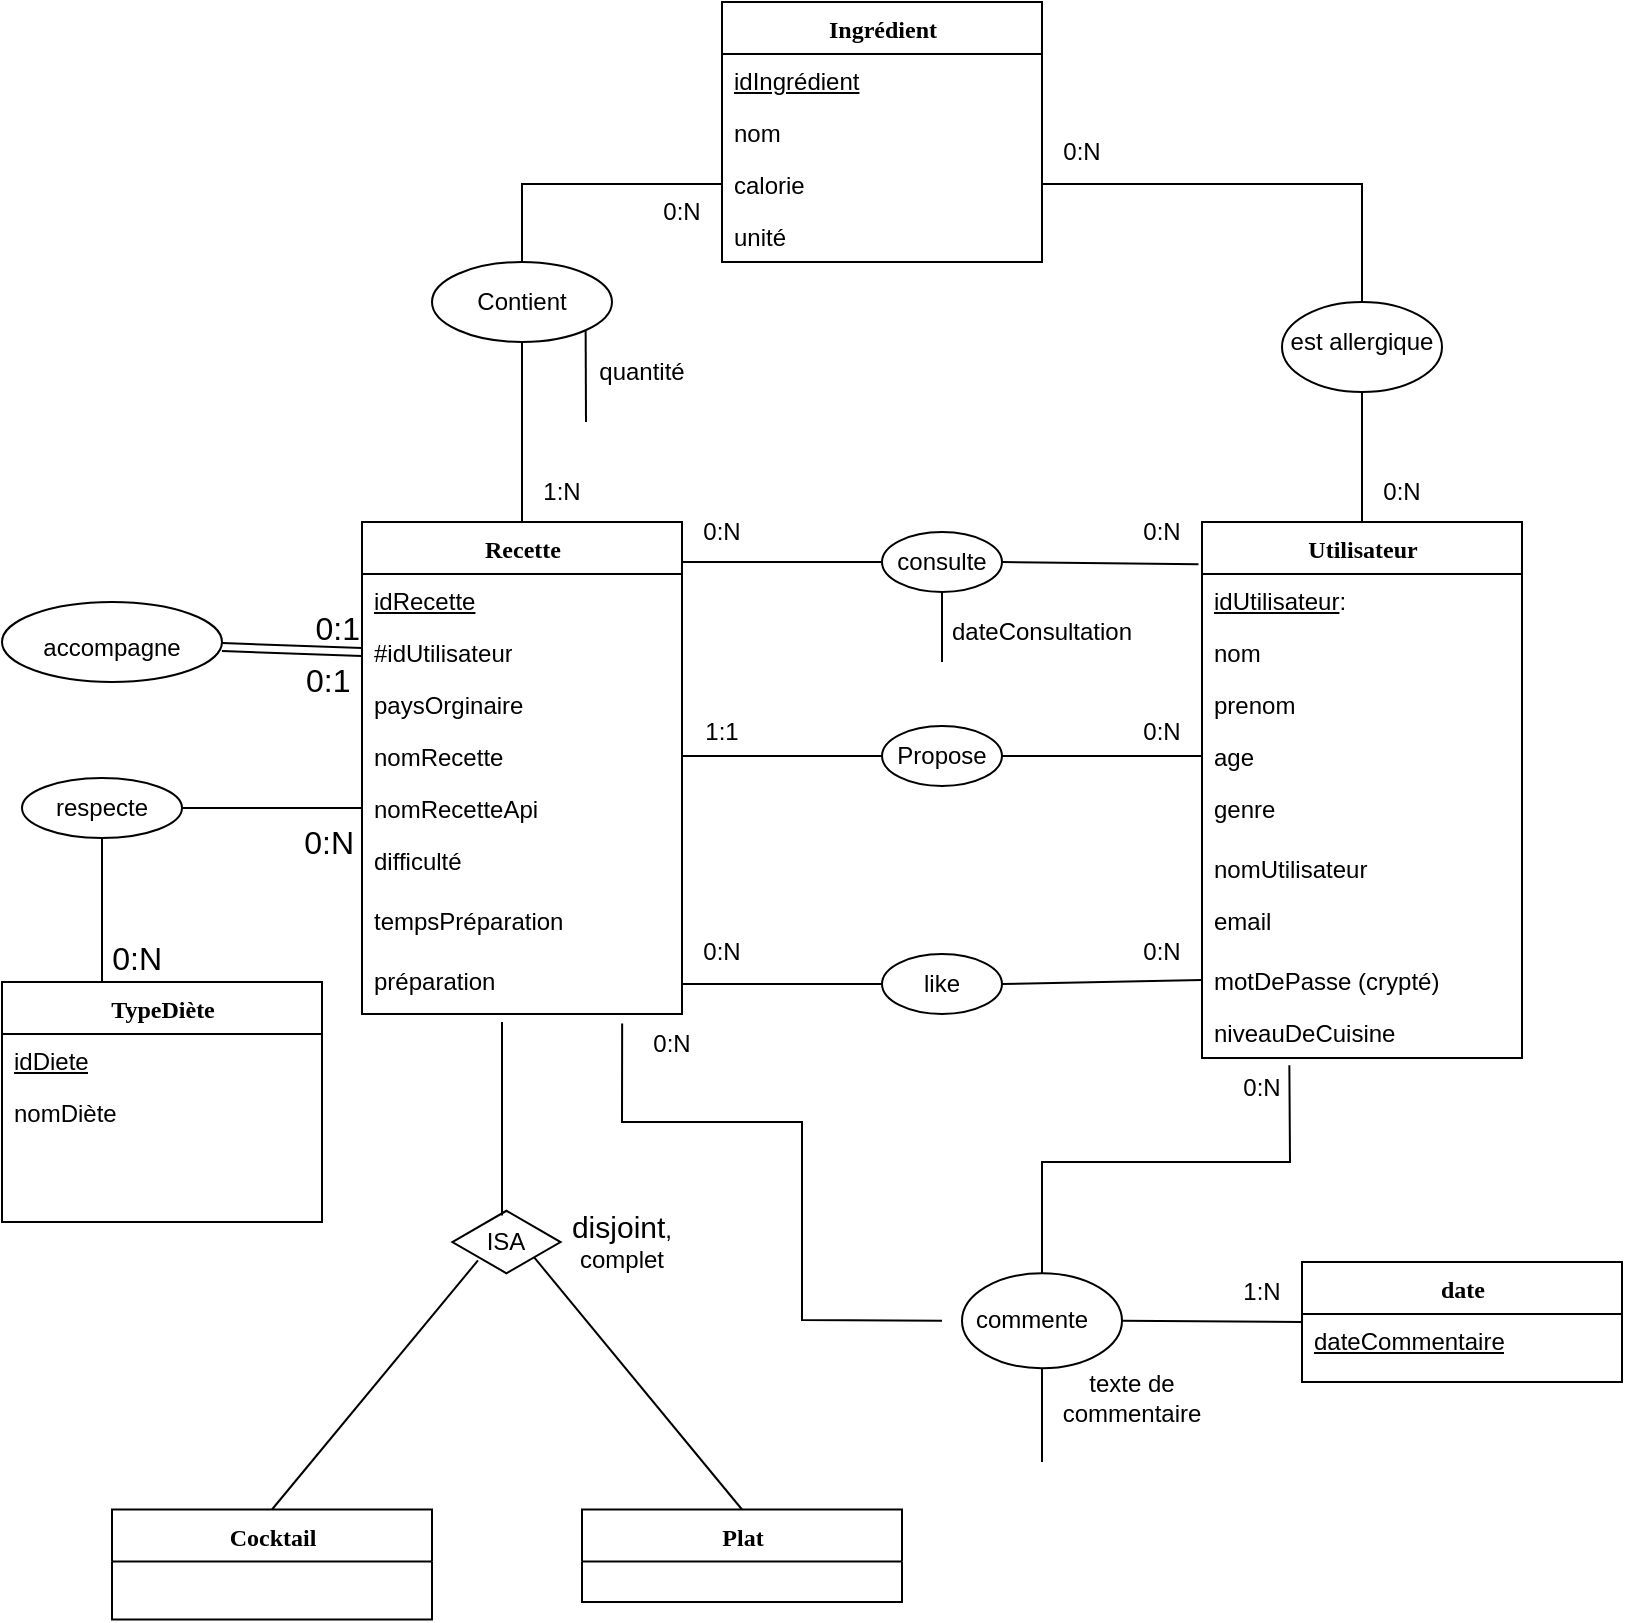 <mxfile version="16.0.0" type="google"><diagram id="2wQkqRGkGCan_m1PpQnx" name="Page-1"><mxGraphModel dx="1038" dy="528" grid="1" gridSize="10" guides="1" tooltips="1" connect="1" arrows="1" fold="1" page="1" pageScale="1" pageWidth="827" pageHeight="1169" math="0" shadow="0"><root><mxCell id="0"/><mxCell id="1" parent="0"/><mxCell id="FioFgu_N3CzUkI2M-K8L-1" value="Recette" style="swimlane;html=1;fontStyle=1;align=center;verticalAlign=top;childLayout=stackLayout;horizontal=1;startSize=26;horizontalStack=0;resizeParent=1;resizeLast=0;collapsible=1;marginBottom=0;swimlaneFillColor=#ffffff;rounded=0;shadow=0;comic=0;labelBackgroundColor=none;strokeWidth=1;fillColor=none;fontFamily=Verdana;fontSize=12" parent="1" vertex="1"><mxGeometry x="180" y="300" width="160" height="246" as="geometry"/></mxCell><mxCell id="FioFgu_N3CzUkI2M-K8L-2" value="&lt;u&gt;idRecette&lt;/u&gt;" style="text;html=1;strokeColor=none;fillColor=none;align=left;verticalAlign=top;spacingLeft=4;spacingRight=4;whiteSpace=wrap;overflow=hidden;rotatable=0;points=[[0,0.5],[1,0.5]];portConstraint=eastwest;" parent="FioFgu_N3CzUkI2M-K8L-1" vertex="1"><mxGeometry y="26" width="160" height="26" as="geometry"/></mxCell><mxCell id="FioFgu_N3CzUkI2M-K8L-3" value="#idUtilisateur" style="text;html=1;strokeColor=none;fillColor=none;align=left;verticalAlign=top;spacingLeft=4;spacingRight=4;whiteSpace=wrap;overflow=hidden;rotatable=0;points=[[0,0.5],[1,0.5]];portConstraint=eastwest;" parent="FioFgu_N3CzUkI2M-K8L-1" vertex="1"><mxGeometry y="52" width="160" height="26" as="geometry"/></mxCell><mxCell id="3vfVatX-FFSMrQOXid6D-4" value="paysOrginaire" style="text;html=1;strokeColor=none;fillColor=none;align=left;verticalAlign=top;spacingLeft=4;spacingRight=4;whiteSpace=wrap;overflow=hidden;rotatable=0;points=[[0,0.5],[1,0.5]];portConstraint=eastwest;" parent="FioFgu_N3CzUkI2M-K8L-1" vertex="1"><mxGeometry y="78" width="160" height="26" as="geometry"/></mxCell><mxCell id="FioFgu_N3CzUkI2M-K8L-4" value="nomRecette" style="text;html=1;strokeColor=none;fillColor=none;align=left;verticalAlign=top;spacingLeft=4;spacingRight=4;whiteSpace=wrap;overflow=hidden;rotatable=0;points=[[0,0.5],[1,0.5]];portConstraint=eastwest;" parent="FioFgu_N3CzUkI2M-K8L-1" vertex="1"><mxGeometry y="104" width="160" height="26" as="geometry"/></mxCell><mxCell id="z2pwsFVRnLZHsHHtDzFv-1" value="nomRecetteApi" style="text;html=1;strokeColor=none;fillColor=none;align=left;verticalAlign=top;spacingLeft=4;spacingRight=4;whiteSpace=wrap;overflow=hidden;rotatable=0;points=[[0,0.5],[1,0.5]];portConstraint=eastwest;" parent="FioFgu_N3CzUkI2M-K8L-1" vertex="1"><mxGeometry y="130" width="160" height="26" as="geometry"/></mxCell><mxCell id="FioFgu_N3CzUkI2M-K8L-9" value="difficulté" style="text;html=1;strokeColor=none;fillColor=none;align=left;verticalAlign=top;spacingLeft=4;spacingRight=4;whiteSpace=wrap;overflow=hidden;rotatable=0;points=[[0,0.5],[1,0.5]];portConstraint=eastwest;" parent="FioFgu_N3CzUkI2M-K8L-1" vertex="1"><mxGeometry y="156" width="160" height="30" as="geometry"/></mxCell><mxCell id="3vfVatX-FFSMrQOXid6D-5" value="tempsPréparation" style="text;html=1;strokeColor=none;fillColor=none;align=left;verticalAlign=top;spacingLeft=4;spacingRight=4;whiteSpace=wrap;overflow=hidden;rotatable=0;points=[[0,0.5],[1,0.5]];portConstraint=eastwest;" parent="FioFgu_N3CzUkI2M-K8L-1" vertex="1"><mxGeometry y="186" width="160" height="30" as="geometry"/></mxCell><mxCell id="3vfVatX-FFSMrQOXid6D-6" value="préparation" style="text;html=1;strokeColor=none;fillColor=none;align=left;verticalAlign=top;spacingLeft=4;spacingRight=4;whiteSpace=wrap;overflow=hidden;rotatable=0;points=[[0,0.5],[1,0.5]];portConstraint=eastwest;" parent="FioFgu_N3CzUkI2M-K8L-1" vertex="1"><mxGeometry y="216" width="160" height="30" as="geometry"/></mxCell><mxCell id="FioFgu_N3CzUkI2M-K8L-10" value="Ingrédient" style="swimlane;html=1;fontStyle=1;align=center;verticalAlign=top;childLayout=stackLayout;horizontal=1;startSize=26;horizontalStack=0;resizeParent=1;resizeLast=0;collapsible=1;marginBottom=0;swimlaneFillColor=#ffffff;rounded=0;shadow=0;comic=0;labelBackgroundColor=none;strokeWidth=1;fillColor=none;fontFamily=Verdana;fontSize=12" parent="1" vertex="1"><mxGeometry x="360" y="40" width="160" height="130" as="geometry"/></mxCell><mxCell id="FioFgu_N3CzUkI2M-K8L-11" value="&lt;u&gt;idIngrédient&lt;/u&gt;" style="text;html=1;strokeColor=none;fillColor=none;align=left;verticalAlign=top;spacingLeft=4;spacingRight=4;whiteSpace=wrap;overflow=hidden;rotatable=0;points=[[0,0.5],[1,0.5]];portConstraint=eastwest;" parent="FioFgu_N3CzUkI2M-K8L-10" vertex="1"><mxGeometry y="26" width="160" height="26" as="geometry"/></mxCell><mxCell id="3vfVatX-FFSMrQOXid6D-2" value="nom" style="text;html=1;strokeColor=none;fillColor=none;align=left;verticalAlign=top;spacingLeft=4;spacingRight=4;whiteSpace=wrap;overflow=hidden;rotatable=0;points=[[0,0.5],[1,0.5]];portConstraint=eastwest;" parent="FioFgu_N3CzUkI2M-K8L-10" vertex="1"><mxGeometry y="52" width="160" height="26" as="geometry"/></mxCell><mxCell id="FioFgu_N3CzUkI2M-K8L-12" value="calorie" style="text;html=1;strokeColor=none;fillColor=none;align=left;verticalAlign=top;spacingLeft=4;spacingRight=4;whiteSpace=wrap;overflow=hidden;rotatable=0;points=[[0,0.5],[1,0.5]];portConstraint=eastwest;" parent="FioFgu_N3CzUkI2M-K8L-10" vertex="1"><mxGeometry y="78" width="160" height="26" as="geometry"/></mxCell><mxCell id="FioFgu_N3CzUkI2M-K8L-218" value="unité" style="text;html=1;strokeColor=none;fillColor=none;align=left;verticalAlign=top;spacingLeft=4;spacingRight=4;whiteSpace=wrap;overflow=hidden;rotatable=0;points=[[0,0.5],[1,0.5]];portConstraint=eastwest;" parent="FioFgu_N3CzUkI2M-K8L-10" vertex="1"><mxGeometry y="104" width="160" height="26" as="geometry"/></mxCell><mxCell id="FioFgu_N3CzUkI2M-K8L-19" value="Cocktail" style="swimlane;html=1;fontStyle=1;align=center;verticalAlign=top;childLayout=stackLayout;horizontal=1;startSize=26;horizontalStack=0;resizeParent=1;resizeLast=0;collapsible=1;marginBottom=0;swimlaneFillColor=#ffffff;rounded=0;shadow=0;comic=0;labelBackgroundColor=none;strokeWidth=1;fillColor=none;fontFamily=Verdana;fontSize=12" parent="1" vertex="1"><mxGeometry x="55" y="793.75" width="160" height="55" as="geometry"/></mxCell><mxCell id="FioFgu_N3CzUkI2M-K8L-28" value="Plat" style="swimlane;html=1;fontStyle=1;align=center;verticalAlign=top;childLayout=stackLayout;horizontal=1;startSize=26;horizontalStack=0;resizeParent=1;resizeLast=0;collapsible=1;marginBottom=0;swimlaneFillColor=#ffffff;rounded=0;shadow=0;comic=0;labelBackgroundColor=none;strokeWidth=1;fillColor=none;fontFamily=Verdana;fontSize=12" parent="1" vertex="1"><mxGeometry x="290" y="793.75" width="160" height="46.25" as="geometry"/></mxCell><mxCell id="FioFgu_N3CzUkI2M-K8L-37" value="ISA" style="html=1;whiteSpace=wrap;aspect=fixed;shape=isoRectangle;" parent="1" vertex="1"><mxGeometry x="224.45" y="644.38" width="55.55" height="31.25" as="geometry"/></mxCell><mxCell id="FioFgu_N3CzUkI2M-K8L-41" value="" style="ellipse;whiteSpace=wrap;html=1;" parent="1" vertex="1"><mxGeometry x="215" y="170" width="90" height="40" as="geometry"/></mxCell><mxCell id="FioFgu_N3CzUkI2M-K8L-44" value="Contient" style="text;html=1;strokeColor=none;fillColor=none;align=center;verticalAlign=middle;whiteSpace=wrap;rounded=0;" parent="1" vertex="1"><mxGeometry x="240" y="180" width="40" height="20" as="geometry"/></mxCell><mxCell id="FioFgu_N3CzUkI2M-K8L-47" value="Utilisateur" style="swimlane;html=1;fontStyle=1;align=center;verticalAlign=top;childLayout=stackLayout;horizontal=1;startSize=26;horizontalStack=0;resizeParent=1;resizeLast=0;collapsible=1;marginBottom=0;swimlaneFillColor=#ffffff;rounded=0;shadow=0;comic=0;labelBackgroundColor=none;strokeWidth=1;fillColor=none;fontFamily=Verdana;fontSize=12" parent="1" vertex="1"><mxGeometry x="600" y="300" width="160" height="268" as="geometry"/></mxCell><mxCell id="FioFgu_N3CzUkI2M-K8L-48" value="&lt;u&gt;idUtilisateur&lt;/u&gt;: " style="text;html=1;strokeColor=none;fillColor=none;align=left;verticalAlign=top;spacingLeft=4;spacingRight=4;whiteSpace=wrap;overflow=hidden;rotatable=0;points=[[0,0.5],[1,0.5]];portConstraint=eastwest;" parent="FioFgu_N3CzUkI2M-K8L-47" vertex="1"><mxGeometry y="26" width="160" height="26" as="geometry"/></mxCell><mxCell id="FioFgu_N3CzUkI2M-K8L-49" value="nom" style="text;html=1;strokeColor=none;fillColor=none;align=left;verticalAlign=top;spacingLeft=4;spacingRight=4;whiteSpace=wrap;overflow=hidden;rotatable=0;points=[[0,0.5],[1,0.5]];portConstraint=eastwest;" parent="FioFgu_N3CzUkI2M-K8L-47" vertex="1"><mxGeometry y="52" width="160" height="26" as="geometry"/></mxCell><mxCell id="FioFgu_N3CzUkI2M-K8L-50" value="prenom" style="text;html=1;strokeColor=none;fillColor=none;align=left;verticalAlign=top;spacingLeft=4;spacingRight=4;whiteSpace=wrap;overflow=hidden;rotatable=0;points=[[0,0.5],[1,0.5]];portConstraint=eastwest;" parent="FioFgu_N3CzUkI2M-K8L-47" vertex="1"><mxGeometry y="78" width="160" height="26" as="geometry"/></mxCell><mxCell id="FioFgu_N3CzUkI2M-K8L-51" value="age" style="text;html=1;strokeColor=none;fillColor=none;align=left;verticalAlign=top;spacingLeft=4;spacingRight=4;whiteSpace=wrap;overflow=hidden;rotatable=0;points=[[0,0.5],[1,0.5]];portConstraint=eastwest;" parent="FioFgu_N3CzUkI2M-K8L-47" vertex="1"><mxGeometry y="104" width="160" height="26" as="geometry"/></mxCell><mxCell id="FioFgu_N3CzUkI2M-K8L-52" value="genre" style="text;html=1;strokeColor=none;fillColor=none;align=left;verticalAlign=top;spacingLeft=4;spacingRight=4;whiteSpace=wrap;overflow=hidden;rotatable=0;points=[[0,0.5],[1,0.5]];portConstraint=eastwest;" parent="FioFgu_N3CzUkI2M-K8L-47" vertex="1"><mxGeometry y="130" width="160" height="30" as="geometry"/></mxCell><mxCell id="FioFgu_N3CzUkI2M-K8L-205" value="nomUtilisateur" style="text;html=1;strokeColor=none;fillColor=none;align=left;verticalAlign=top;spacingLeft=4;spacingRight=4;whiteSpace=wrap;overflow=hidden;rotatable=0;points=[[0,0.5],[1,0.5]];portConstraint=eastwest;" parent="FioFgu_N3CzUkI2M-K8L-47" vertex="1"><mxGeometry y="160" width="160" height="26" as="geometry"/></mxCell><mxCell id="lYn9gBktTlDnoXQkH0W6-1" value="email" style="text;html=1;strokeColor=none;fillColor=none;align=left;verticalAlign=top;spacingLeft=4;spacingRight=4;whiteSpace=wrap;overflow=hidden;rotatable=0;points=[[0,0.5],[1,0.5]];portConstraint=eastwest;" parent="FioFgu_N3CzUkI2M-K8L-47" vertex="1"><mxGeometry y="186" width="160" height="30" as="geometry"/></mxCell><mxCell id="FioFgu_N3CzUkI2M-K8L-206" value="motDePasse (crypté)" style="text;html=1;strokeColor=none;fillColor=none;align=left;verticalAlign=top;spacingLeft=4;spacingRight=4;whiteSpace=wrap;overflow=hidden;rotatable=0;points=[[0,0.5],[1,0.5]];portConstraint=eastwest;" parent="FioFgu_N3CzUkI2M-K8L-47" vertex="1"><mxGeometry y="216" width="160" height="26" as="geometry"/></mxCell><mxCell id="FioFgu_N3CzUkI2M-K8L-215" value="niveauDeCuisine" style="text;html=1;strokeColor=none;fillColor=none;align=left;verticalAlign=top;spacingLeft=4;spacingRight=4;whiteSpace=wrap;overflow=hidden;rotatable=0;points=[[0,0.5],[1,0.5]];portConstraint=eastwest;" parent="FioFgu_N3CzUkI2M-K8L-47" vertex="1"><mxGeometry y="242" width="160" height="26" as="geometry"/></mxCell><mxCell id="FioFgu_N3CzUkI2M-K8L-65" value="" style="ellipse;whiteSpace=wrap;html=1;" parent="1" vertex="1"><mxGeometry x="440" y="402" width="60" height="30" as="geometry"/></mxCell><mxCell id="FioFgu_N3CzUkI2M-K8L-66" value="Propose" style="text;html=1;strokeColor=none;fillColor=none;align=center;verticalAlign=middle;whiteSpace=wrap;rounded=0;" parent="1" vertex="1"><mxGeometry x="450" y="407" width="40" height="20" as="geometry"/></mxCell><mxCell id="FioFgu_N3CzUkI2M-K8L-69" value="" style="ellipse;whiteSpace=wrap;html=1;" parent="1" vertex="1"><mxGeometry x="480" y="675.63" width="80" height="47.5" as="geometry"/></mxCell><mxCell id="FioFgu_N3CzUkI2M-K8L-70" value="commente" style="text;html=1;strokeColor=none;fillColor=none;align=center;verticalAlign=middle;whiteSpace=wrap;rounded=0;" parent="1" vertex="1"><mxGeometry x="470" y="689.38" width="90" height="20" as="geometry"/></mxCell><mxCell id="FioFgu_N3CzUkI2M-K8L-80" value="" style="ellipse;whiteSpace=wrap;html=1;" parent="1" vertex="1"><mxGeometry y="340" width="110" height="40" as="geometry"/></mxCell><mxCell id="FioFgu_N3CzUkI2M-K8L-81" value="&lt;div&gt;accompagne&lt;/div&gt;" style="text;html=1;strokeColor=none;fillColor=none;align=center;verticalAlign=middle;whiteSpace=wrap;rounded=0;" parent="1" vertex="1"><mxGeometry y="340" width="110" height="45" as="geometry"/></mxCell><mxCell id="FioFgu_N3CzUkI2M-K8L-88" value="" style="ellipse;whiteSpace=wrap;html=1;" parent="1" vertex="1"><mxGeometry x="640" y="190" width="80" height="45" as="geometry"/></mxCell><mxCell id="FioFgu_N3CzUkI2M-K8L-89" value="est allergique" style="text;html=1;strokeColor=none;fillColor=none;align=center;verticalAlign=middle;whiteSpace=wrap;rounded=0;" parent="1" vertex="1"><mxGeometry x="630" y="200" width="100" height="20" as="geometry"/></mxCell><mxCell id="FioFgu_N3CzUkI2M-K8L-91" value="TypeDiète" style="swimlane;html=1;fontStyle=1;align=center;verticalAlign=top;childLayout=stackLayout;horizontal=1;startSize=26;horizontalStack=0;resizeParent=1;resizeLast=0;collapsible=1;marginBottom=0;swimlaneFillColor=#ffffff;rounded=0;shadow=0;comic=0;labelBackgroundColor=none;strokeWidth=1;fillColor=none;fontFamily=Verdana;fontSize=12" parent="1" vertex="1"><mxGeometry y="530" width="160" height="120" as="geometry"/></mxCell><mxCell id="FioFgu_N3CzUkI2M-K8L-93" value="&lt;u&gt;idDiete&lt;/u&gt;" style="text;html=1;strokeColor=none;fillColor=none;align=left;verticalAlign=top;spacingLeft=4;spacingRight=4;whiteSpace=wrap;overflow=hidden;rotatable=0;points=[[0,0.5],[1,0.5]];portConstraint=eastwest;" parent="FioFgu_N3CzUkI2M-K8L-91" vertex="1"><mxGeometry y="26" width="160" height="26" as="geometry"/></mxCell><mxCell id="FioFgu_N3CzUkI2M-K8L-94" value="nomDiète" style="text;html=1;strokeColor=none;fillColor=none;align=left;verticalAlign=top;spacingLeft=4;spacingRight=4;whiteSpace=wrap;overflow=hidden;rotatable=0;points=[[0,0.5],[1,0.5]];portConstraint=eastwest;" parent="FioFgu_N3CzUkI2M-K8L-91" vertex="1"><mxGeometry y="52" width="160" height="26" as="geometry"/></mxCell><mxCell id="FioFgu_N3CzUkI2M-K8L-103" value="" style="ellipse;whiteSpace=wrap;html=1;" parent="1" vertex="1"><mxGeometry x="10" y="428" width="80" height="30" as="geometry"/></mxCell><mxCell id="FioFgu_N3CzUkI2M-K8L-104" value="&lt;div&gt;respecte&lt;br&gt;&lt;/div&gt;" style="text;html=1;strokeColor=none;fillColor=none;align=center;verticalAlign=middle;whiteSpace=wrap;rounded=0;" parent="1" vertex="1"><mxGeometry x="30" y="433" width="40" height="20" as="geometry"/></mxCell><mxCell id="FioFgu_N3CzUkI2M-K8L-107" value="date" style="swimlane;html=1;fontStyle=1;align=center;verticalAlign=top;childLayout=stackLayout;horizontal=1;startSize=26;horizontalStack=0;resizeParent=1;resizeLast=0;collapsible=1;marginBottom=0;swimlaneFillColor=#ffffff;rounded=0;shadow=0;comic=0;labelBackgroundColor=none;strokeWidth=1;fillColor=none;fontFamily=Verdana;fontSize=12" parent="1" vertex="1"><mxGeometry x="650" y="670" width="160" height="60" as="geometry"/></mxCell><mxCell id="3vfVatX-FFSMrQOXid6D-3" value="&lt;u&gt;dateCommentaire&lt;/u&gt;" style="text;html=1;strokeColor=none;fillColor=none;align=left;verticalAlign=top;spacingLeft=4;spacingRight=4;whiteSpace=wrap;overflow=hidden;rotatable=0;points=[[0,0.5],[1,0.5]];portConstraint=eastwest;" parent="FioFgu_N3CzUkI2M-K8L-107" vertex="1"><mxGeometry y="26" width="160" height="26" as="geometry"/></mxCell><mxCell id="FioFgu_N3CzUkI2M-K8L-117" value="texte de commentaire" style="text;html=1;strokeColor=none;fillColor=none;align=center;verticalAlign=middle;whiteSpace=wrap;rounded=0;" parent="1" vertex="1"><mxGeometry x="520" y="727.5" width="90" height="20" as="geometry"/></mxCell><mxCell id="FioFgu_N3CzUkI2M-K8L-118" value="" style="ellipse;whiteSpace=wrap;html=1;" parent="1" vertex="1"><mxGeometry x="440" y="305" width="60" height="30" as="geometry"/></mxCell><mxCell id="FioFgu_N3CzUkI2M-K8L-119" value="consulte" style="text;html=1;strokeColor=none;fillColor=none;align=center;verticalAlign=middle;whiteSpace=wrap;rounded=0;" parent="1" vertex="1"><mxGeometry x="450" y="310" width="40" height="20" as="geometry"/></mxCell><mxCell id="FioFgu_N3CzUkI2M-K8L-128" value="" style="ellipse;whiteSpace=wrap;html=1;" parent="1" vertex="1"><mxGeometry x="440" y="516" width="60" height="30" as="geometry"/></mxCell><mxCell id="FioFgu_N3CzUkI2M-K8L-129" value="like" style="text;html=1;strokeColor=none;fillColor=none;align=center;verticalAlign=middle;whiteSpace=wrap;rounded=0;" parent="1" vertex="1"><mxGeometry x="450" y="521" width="40" height="20" as="geometry"/></mxCell><mxCell id="FioFgu_N3CzUkI2M-K8L-166" value="" style="endArrow=none;html=1;rounded=0;fontSize=16;entryX=0;entryY=0.5;entryDx=0;entryDy=0;exitX=1;exitY=0.5;exitDx=0;exitDy=0;" parent="1" source="FioFgu_N3CzUkI2M-K8L-103" edge="1" target="z2pwsFVRnLZHsHHtDzFv-1"><mxGeometry relative="1" as="geometry"><mxPoint x="-70" y="540" as="sourcePoint"/><mxPoint x="180" y="417.0" as="targetPoint"/></mxGeometry></mxCell><mxCell id="FioFgu_N3CzUkI2M-K8L-167" value="0:N" style="resizable=0;html=1;align=right;verticalAlign=bottom;fontSize=16;" parent="FioFgu_N3CzUkI2M-K8L-166" connectable="0" vertex="1"><mxGeometry x="1" relative="1" as="geometry"><mxPoint x="-4" y="28" as="offset"/></mxGeometry></mxCell><mxCell id="FioFgu_N3CzUkI2M-K8L-168" value="" style="shape=link;html=1;rounded=0;fontSize=16;exitX=1;exitY=0.5;exitDx=0;exitDy=0;entryX=0;entryY=0.5;entryDx=0;entryDy=0;" parent="1" source="FioFgu_N3CzUkI2M-K8L-81" target="FioFgu_N3CzUkI2M-K8L-3" edge="1"><mxGeometry relative="1" as="geometry"><mxPoint x="-130" y="610" as="sourcePoint"/><mxPoint x="80" y="584" as="targetPoint"/></mxGeometry></mxCell><mxCell id="FioFgu_N3CzUkI2M-K8L-169" value="0:1" style="resizable=0;html=1;align=left;verticalAlign=bottom;fontSize=16;" parent="FioFgu_N3CzUkI2M-K8L-168" connectable="0" vertex="1"><mxGeometry x="-1" relative="1" as="geometry"><mxPoint x="40" y="28" as="offset"/></mxGeometry></mxCell><mxCell id="FioFgu_N3CzUkI2M-K8L-170" value="0:1" style="resizable=0;html=1;align=right;verticalAlign=bottom;fontSize=16;" parent="FioFgu_N3CzUkI2M-K8L-168" connectable="0" vertex="1"><mxGeometry x="1" relative="1" as="geometry"/></mxCell><mxCell id="FioFgu_N3CzUkI2M-K8L-172" value="" style="endArrow=none;html=1;rounded=0;fontSize=16;exitX=0.5;exitY=1;exitDx=0;exitDy=0;" parent="1" source="FioFgu_N3CzUkI2M-K8L-103" edge="1"><mxGeometry relative="1" as="geometry"><mxPoint x="-140" y="635" as="sourcePoint"/><mxPoint x="50" y="530" as="targetPoint"/></mxGeometry></mxCell><mxCell id="FioFgu_N3CzUkI2M-K8L-173" value="0:N" style="resizable=0;html=1;align=right;verticalAlign=bottom;fontSize=16;" parent="FioFgu_N3CzUkI2M-K8L-172" connectable="0" vertex="1"><mxGeometry x="1" relative="1" as="geometry"><mxPoint x="30" y="-1" as="offset"/></mxGeometry></mxCell><mxCell id="FioFgu_N3CzUkI2M-K8L-204" value="&lt;font style=&quot;font-size: 15px&quot;&gt;disjoint&lt;/font&gt;, complet" style="text;html=1;strokeColor=none;fillColor=none;align=center;verticalAlign=middle;whiteSpace=wrap;rounded=0;" parent="1" vertex="1"><mxGeometry x="280" y="650" width="60" height="20" as="geometry"/></mxCell><mxCell id="buvVw2Ck5bevK_G8EC3U-4" value="" style="endArrow=none;html=1;rounded=0;entryX=0.5;entryY=1;entryDx=0;entryDy=0;exitX=0.5;exitY=0;exitDx=0;exitDy=0;" edge="1" parent="1" source="FioFgu_N3CzUkI2M-K8L-1" target="FioFgu_N3CzUkI2M-K8L-41"><mxGeometry width="50" height="50" relative="1" as="geometry"><mxPoint x="440" y="200" as="sourcePoint"/><mxPoint x="490" y="150" as="targetPoint"/><Array as="points"/></mxGeometry></mxCell><mxCell id="buvVw2Ck5bevK_G8EC3U-5" value="" style="endArrow=none;html=1;rounded=0;entryX=0;entryY=0.5;entryDx=0;entryDy=0;exitX=0.5;exitY=0;exitDx=0;exitDy=0;" edge="1" parent="1" source="FioFgu_N3CzUkI2M-K8L-41" target="FioFgu_N3CzUkI2M-K8L-12"><mxGeometry width="50" height="50" relative="1" as="geometry"><mxPoint x="440" y="200" as="sourcePoint"/><mxPoint x="490" y="150" as="targetPoint"/><Array as="points"><mxPoint x="260" y="131"/></Array></mxGeometry></mxCell><mxCell id="buvVw2Ck5bevK_G8EC3U-6" value="" style="endArrow=none;html=1;rounded=0;entryX=1;entryY=0.5;entryDx=0;entryDy=0;exitX=0.5;exitY=0;exitDx=0;exitDy=0;" edge="1" parent="1" source="FioFgu_N3CzUkI2M-K8L-88" target="FioFgu_N3CzUkI2M-K8L-12"><mxGeometry width="50" height="50" relative="1" as="geometry"><mxPoint x="440" y="200" as="sourcePoint"/><mxPoint x="490" y="150" as="targetPoint"/><Array as="points"><mxPoint x="680" y="131"/></Array></mxGeometry></mxCell><mxCell id="buvVw2Ck5bevK_G8EC3U-7" value="" style="endArrow=none;html=1;rounded=0;entryX=0.5;entryY=1;entryDx=0;entryDy=0;exitX=0.5;exitY=0;exitDx=0;exitDy=0;" edge="1" parent="1" source="FioFgu_N3CzUkI2M-K8L-47" target="FioFgu_N3CzUkI2M-K8L-88"><mxGeometry width="50" height="50" relative="1" as="geometry"><mxPoint x="440" y="300" as="sourcePoint"/><mxPoint x="490" y="250" as="targetPoint"/></mxGeometry></mxCell><mxCell id="buvVw2Ck5bevK_G8EC3U-8" value="" style="endArrow=none;html=1;rounded=0;entryX=0;entryY=0.5;entryDx=0;entryDy=0;" edge="1" parent="1" target="FioFgu_N3CzUkI2M-K8L-118"><mxGeometry width="50" height="50" relative="1" as="geometry"><mxPoint x="340" y="320" as="sourcePoint"/><mxPoint x="490" y="250" as="targetPoint"/></mxGeometry></mxCell><mxCell id="buvVw2Ck5bevK_G8EC3U-9" value="" style="endArrow=none;html=1;rounded=0;exitX=1;exitY=0.5;exitDx=0;exitDy=0;entryX=-0.011;entryY=0.079;entryDx=0;entryDy=0;entryPerimeter=0;" edge="1" parent="1" source="FioFgu_N3CzUkI2M-K8L-118" target="FioFgu_N3CzUkI2M-K8L-47"><mxGeometry width="50" height="50" relative="1" as="geometry"><mxPoint x="440" y="300" as="sourcePoint"/><mxPoint x="570" y="350" as="targetPoint"/></mxGeometry></mxCell><mxCell id="buvVw2Ck5bevK_G8EC3U-10" value="" style="endArrow=none;html=1;rounded=0;exitX=1;exitY=0.5;exitDx=0;exitDy=0;entryX=0;entryY=0.5;entryDx=0;entryDy=0;" edge="1" parent="1" source="FioFgu_N3CzUkI2M-K8L-4" target="FioFgu_N3CzUkI2M-K8L-65"><mxGeometry width="50" height="50" relative="1" as="geometry"><mxPoint x="440" y="300" as="sourcePoint"/><mxPoint x="490" y="250" as="targetPoint"/></mxGeometry></mxCell><mxCell id="buvVw2Ck5bevK_G8EC3U-11" value="" style="endArrow=none;html=1;rounded=0;exitX=1;exitY=0.5;exitDx=0;exitDy=0;entryX=0;entryY=0.5;entryDx=0;entryDy=0;" edge="1" parent="1" source="FioFgu_N3CzUkI2M-K8L-65" target="FioFgu_N3CzUkI2M-K8L-51"><mxGeometry width="50" height="50" relative="1" as="geometry"><mxPoint x="440" y="300" as="sourcePoint"/><mxPoint x="490" y="250" as="targetPoint"/></mxGeometry></mxCell><mxCell id="buvVw2Ck5bevK_G8EC3U-12" value="" style="endArrow=none;html=1;rounded=0;exitX=1;exitY=0.5;exitDx=0;exitDy=0;entryX=0;entryY=0.5;entryDx=0;entryDy=0;" edge="1" parent="1" source="3vfVatX-FFSMrQOXid6D-6" target="FioFgu_N3CzUkI2M-K8L-128"><mxGeometry width="50" height="50" relative="1" as="geometry"><mxPoint x="440" y="500" as="sourcePoint"/><mxPoint x="490" y="450" as="targetPoint"/><Array as="points"/></mxGeometry></mxCell><mxCell id="buvVw2Ck5bevK_G8EC3U-13" value="" style="endArrow=none;html=1;rounded=0;exitX=1;exitY=0.5;exitDx=0;exitDy=0;entryX=0;entryY=0.5;entryDx=0;entryDy=0;" edge="1" parent="1" source="FioFgu_N3CzUkI2M-K8L-128" target="FioFgu_N3CzUkI2M-K8L-206"><mxGeometry width="50" height="50" relative="1" as="geometry"><mxPoint x="440" y="500" as="sourcePoint"/><mxPoint x="490" y="450" as="targetPoint"/></mxGeometry></mxCell><mxCell id="buvVw2Ck5bevK_G8EC3U-14" value="" style="endArrow=none;html=1;rounded=0;entryX=1;entryY=1;entryDx=0;entryDy=0;" edge="1" parent="1" target="FioFgu_N3CzUkI2M-K8L-41"><mxGeometry width="50" height="50" relative="1" as="geometry"><mxPoint x="292" y="250" as="sourcePoint"/><mxPoint x="490" y="250" as="targetPoint"/></mxGeometry></mxCell><mxCell id="buvVw2Ck5bevK_G8EC3U-15" value="quantité" style="text;html=1;strokeColor=none;fillColor=none;align=center;verticalAlign=middle;whiteSpace=wrap;rounded=0;" vertex="1" parent="1"><mxGeometry x="290" y="210" width="60" height="30" as="geometry"/></mxCell><mxCell id="buvVw2Ck5bevK_G8EC3U-19" value="" style="endArrow=none;html=1;rounded=0;entryX=0.244;entryY=0.794;entryDx=0;entryDy=0;entryPerimeter=0;exitX=0.5;exitY=0;exitDx=0;exitDy=0;" edge="1" parent="1" source="FioFgu_N3CzUkI2M-K8L-19" target="FioFgu_N3CzUkI2M-K8L-37"><mxGeometry width="50" height="50" relative="1" as="geometry"><mxPoint x="100" y="620" as="sourcePoint"/><mxPoint x="150" y="570" as="targetPoint"/></mxGeometry></mxCell><mxCell id="buvVw2Ck5bevK_G8EC3U-20" value="" style="endArrow=none;html=1;rounded=0;exitX=0.5;exitY=0;exitDx=0;exitDy=0;entryX=0.748;entryY=0.743;entryDx=0;entryDy=0;entryPerimeter=0;" edge="1" parent="1" source="FioFgu_N3CzUkI2M-K8L-28" target="FioFgu_N3CzUkI2M-K8L-37"><mxGeometry width="50" height="50" relative="1" as="geometry"><mxPoint x="100" y="620" as="sourcePoint"/><mxPoint x="270" y="680" as="targetPoint"/></mxGeometry></mxCell><mxCell id="buvVw2Ck5bevK_G8EC3U-21" value="" style="endArrow=none;html=1;rounded=0;exitX=0.46;exitY=0.077;exitDx=0;exitDy=0;exitPerimeter=0;" edge="1" parent="1" source="FioFgu_N3CzUkI2M-K8L-37"><mxGeometry width="50" height="50" relative="1" as="geometry"><mxPoint x="100" y="620" as="sourcePoint"/><mxPoint x="250" y="550" as="targetPoint"/></mxGeometry></mxCell><mxCell id="buvVw2Ck5bevK_G8EC3U-22" value="" style="endArrow=none;html=1;rounded=0;entryX=0.5;entryY=1;entryDx=0;entryDy=0;" edge="1" parent="1" target="FioFgu_N3CzUkI2M-K8L-118"><mxGeometry width="50" height="50" relative="1" as="geometry"><mxPoint x="470" y="370" as="sourcePoint"/><mxPoint x="560" y="370" as="targetPoint"/></mxGeometry></mxCell><mxCell id="buvVw2Ck5bevK_G8EC3U-23" value="dateConsultation" style="text;html=1;strokeColor=none;fillColor=none;align=center;verticalAlign=middle;whiteSpace=wrap;rounded=0;" vertex="1" parent="1"><mxGeometry x="490" y="340" width="60" height="30" as="geometry"/></mxCell><mxCell id="buvVw2Ck5bevK_G8EC3U-30" value="1:N" style="text;html=1;strokeColor=none;fillColor=none;align=center;verticalAlign=middle;whiteSpace=wrap;rounded=0;" vertex="1" parent="1"><mxGeometry x="250" y="270" width="60" height="30" as="geometry"/></mxCell><mxCell id="buvVw2Ck5bevK_G8EC3U-31" value="0:N" style="text;html=1;strokeColor=none;fillColor=none;align=center;verticalAlign=middle;whiteSpace=wrap;rounded=0;" vertex="1" parent="1"><mxGeometry x="310" y="130" width="60" height="30" as="geometry"/></mxCell><mxCell id="buvVw2Ck5bevK_G8EC3U-32" value="0:N" style="text;html=1;strokeColor=none;fillColor=none;align=center;verticalAlign=middle;whiteSpace=wrap;rounded=0;" vertex="1" parent="1"><mxGeometry x="510" y="100" width="60" height="30" as="geometry"/></mxCell><mxCell id="buvVw2Ck5bevK_G8EC3U-33" value="0:N" style="text;html=1;strokeColor=none;fillColor=none;align=center;verticalAlign=middle;whiteSpace=wrap;rounded=0;" vertex="1" parent="1"><mxGeometry x="670" y="270" width="60" height="30" as="geometry"/></mxCell><mxCell id="buvVw2Ck5bevK_G8EC3U-34" value="0:N" style="text;html=1;strokeColor=none;fillColor=none;align=center;verticalAlign=middle;whiteSpace=wrap;rounded=0;" vertex="1" parent="1"><mxGeometry x="330" y="290" width="60" height="30" as="geometry"/></mxCell><mxCell id="buvVw2Ck5bevK_G8EC3U-35" value="0:N" style="text;html=1;strokeColor=none;fillColor=none;align=center;verticalAlign=middle;whiteSpace=wrap;rounded=0;" vertex="1" parent="1"><mxGeometry x="550" y="290" width="60" height="30" as="geometry"/></mxCell><mxCell id="buvVw2Ck5bevK_G8EC3U-36" value="1:1" style="text;html=1;strokeColor=none;fillColor=none;align=center;verticalAlign=middle;whiteSpace=wrap;rounded=0;" vertex="1" parent="1"><mxGeometry x="330" y="390" width="60" height="30" as="geometry"/></mxCell><mxCell id="buvVw2Ck5bevK_G8EC3U-37" value="0:N" style="text;html=1;strokeColor=none;fillColor=none;align=center;verticalAlign=middle;whiteSpace=wrap;rounded=0;" vertex="1" parent="1"><mxGeometry x="550" y="390" width="60" height="30" as="geometry"/></mxCell><mxCell id="buvVw2Ck5bevK_G8EC3U-38" value="0:N" style="text;html=1;strokeColor=none;fillColor=none;align=center;verticalAlign=middle;whiteSpace=wrap;rounded=0;" vertex="1" parent="1"><mxGeometry x="330" y="500" width="60" height="30" as="geometry"/></mxCell><mxCell id="buvVw2Ck5bevK_G8EC3U-40" value="0:N" style="text;html=1;strokeColor=none;fillColor=none;align=center;verticalAlign=middle;whiteSpace=wrap;rounded=0;" vertex="1" parent="1"><mxGeometry x="550" y="500" width="60" height="30" as="geometry"/></mxCell><mxCell id="buvVw2Ck5bevK_G8EC3U-43" value="" style="endArrow=none;html=1;rounded=0;entryX=0.813;entryY=1.16;entryDx=0;entryDy=0;entryPerimeter=0;exitX=0;exitY=0.5;exitDx=0;exitDy=0;" edge="1" parent="1" source="FioFgu_N3CzUkI2M-K8L-70" target="3vfVatX-FFSMrQOXid6D-6"><mxGeometry width="50" height="50" relative="1" as="geometry"><mxPoint x="280" y="820" as="sourcePoint"/><mxPoint x="330" y="770" as="targetPoint"/><Array as="points"><mxPoint x="400" y="699"/><mxPoint x="400" y="600"/><mxPoint x="310" y="600"/></Array></mxGeometry></mxCell><mxCell id="buvVw2Ck5bevK_G8EC3U-44" value="" style="endArrow=none;html=1;rounded=0;entryX=0.273;entryY=1.138;entryDx=0;entryDy=0;entryPerimeter=0;exitX=0.5;exitY=0;exitDx=0;exitDy=0;" edge="1" parent="1" source="FioFgu_N3CzUkI2M-K8L-69" target="FioFgu_N3CzUkI2M-K8L-215"><mxGeometry width="50" height="50" relative="1" as="geometry"><mxPoint x="280" y="820" as="sourcePoint"/><mxPoint x="330" y="770" as="targetPoint"/><Array as="points"><mxPoint x="520" y="620"/><mxPoint x="644" y="620"/></Array></mxGeometry></mxCell><mxCell id="buvVw2Ck5bevK_G8EC3U-45" value="0:N" style="text;html=1;strokeColor=none;fillColor=none;align=center;verticalAlign=middle;whiteSpace=wrap;rounded=0;" vertex="1" parent="1"><mxGeometry x="600" y="568" width="60" height="30" as="geometry"/></mxCell><mxCell id="buvVw2Ck5bevK_G8EC3U-46" value="0:N" style="text;html=1;strokeColor=none;fillColor=none;align=center;verticalAlign=middle;whiteSpace=wrap;rounded=0;" vertex="1" parent="1"><mxGeometry x="305" y="546" width="60" height="30" as="geometry"/></mxCell><mxCell id="buvVw2Ck5bevK_G8EC3U-47" value="" style="endArrow=none;html=1;rounded=0;entryX=0.5;entryY=1;entryDx=0;entryDy=0;" edge="1" parent="1" target="FioFgu_N3CzUkI2M-K8L-69"><mxGeometry width="50" height="50" relative="1" as="geometry"><mxPoint x="520" y="770" as="sourcePoint"/><mxPoint x="330" y="570" as="targetPoint"/></mxGeometry></mxCell><mxCell id="buvVw2Ck5bevK_G8EC3U-48" value="" style="endArrow=none;html=1;rounded=0;exitX=1;exitY=0.5;exitDx=0;exitDy=0;entryX=0;entryY=0.5;entryDx=0;entryDy=0;" edge="1" parent="1" source="FioFgu_N3CzUkI2M-K8L-70" target="FioFgu_N3CzUkI2M-K8L-107"><mxGeometry width="50" height="50" relative="1" as="geometry"><mxPoint x="570" y="699" as="sourcePoint"/><mxPoint x="330" y="570" as="targetPoint"/><Array as="points"/></mxGeometry></mxCell><mxCell id="buvVw2Ck5bevK_G8EC3U-49" value="1:N" style="text;html=1;strokeColor=none;fillColor=none;align=center;verticalAlign=middle;whiteSpace=wrap;rounded=0;" vertex="1" parent="1"><mxGeometry x="600" y="670" width="60" height="30" as="geometry"/></mxCell></root></mxGraphModel></diagram></mxfile>